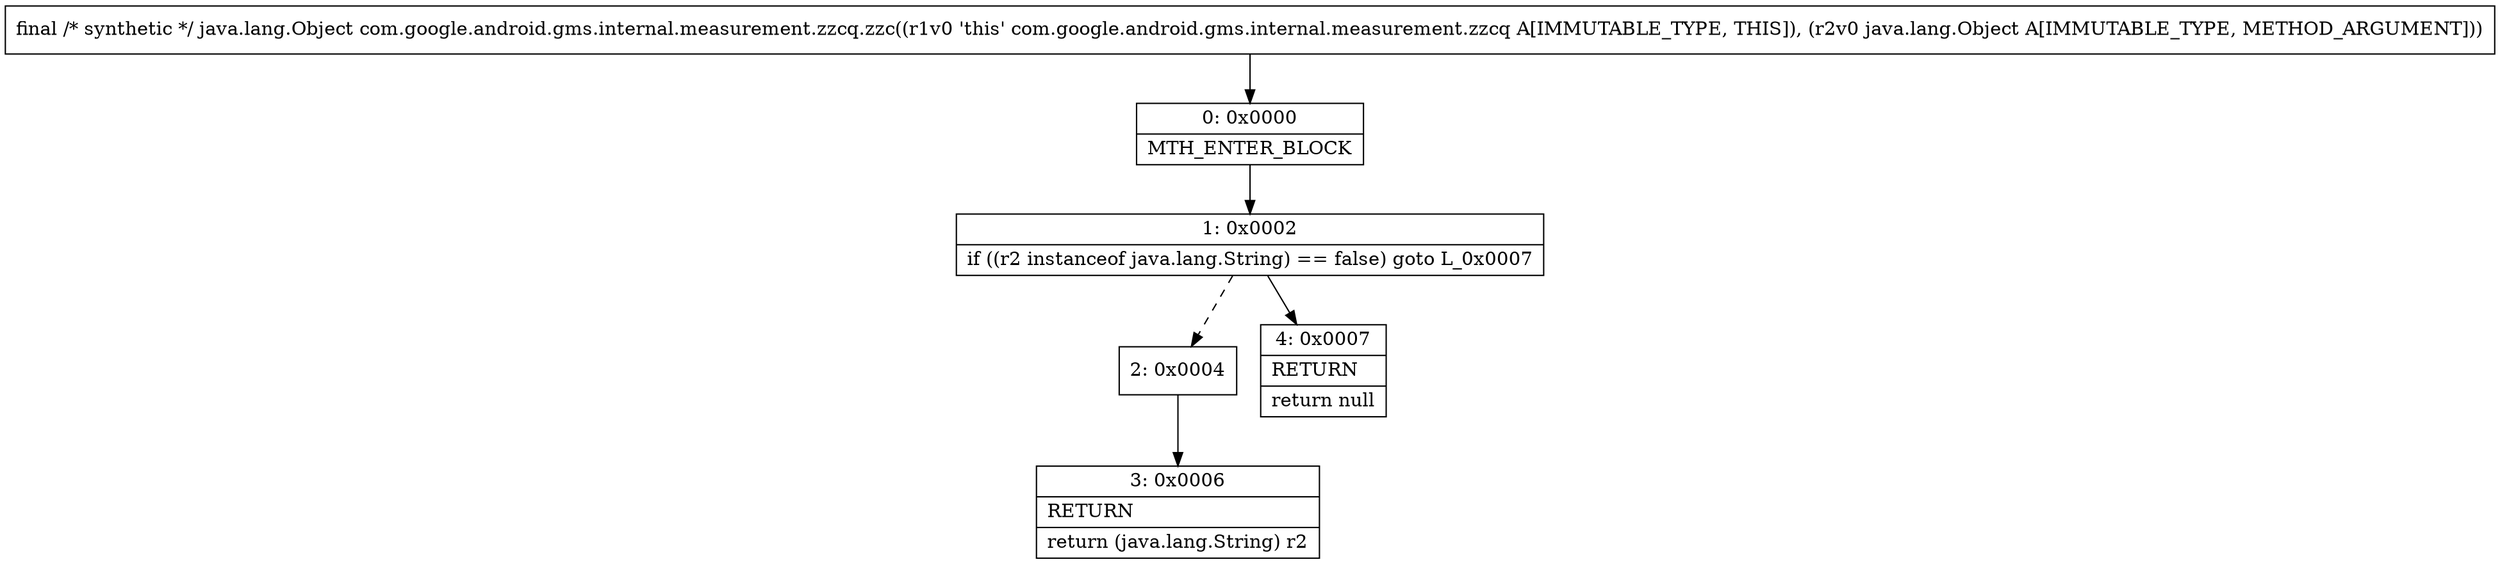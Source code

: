 digraph "CFG forcom.google.android.gms.internal.measurement.zzcq.zzc(Ljava\/lang\/Object;)Ljava\/lang\/Object;" {
Node_0 [shape=record,label="{0\:\ 0x0000|MTH_ENTER_BLOCK\l}"];
Node_1 [shape=record,label="{1\:\ 0x0002|if ((r2 instanceof java.lang.String) == false) goto L_0x0007\l}"];
Node_2 [shape=record,label="{2\:\ 0x0004}"];
Node_3 [shape=record,label="{3\:\ 0x0006|RETURN\l|return (java.lang.String) r2\l}"];
Node_4 [shape=record,label="{4\:\ 0x0007|RETURN\l|return null\l}"];
MethodNode[shape=record,label="{final \/* synthetic *\/ java.lang.Object com.google.android.gms.internal.measurement.zzcq.zzc((r1v0 'this' com.google.android.gms.internal.measurement.zzcq A[IMMUTABLE_TYPE, THIS]), (r2v0 java.lang.Object A[IMMUTABLE_TYPE, METHOD_ARGUMENT])) }"];
MethodNode -> Node_0;
Node_0 -> Node_1;
Node_1 -> Node_2[style=dashed];
Node_1 -> Node_4;
Node_2 -> Node_3;
}

